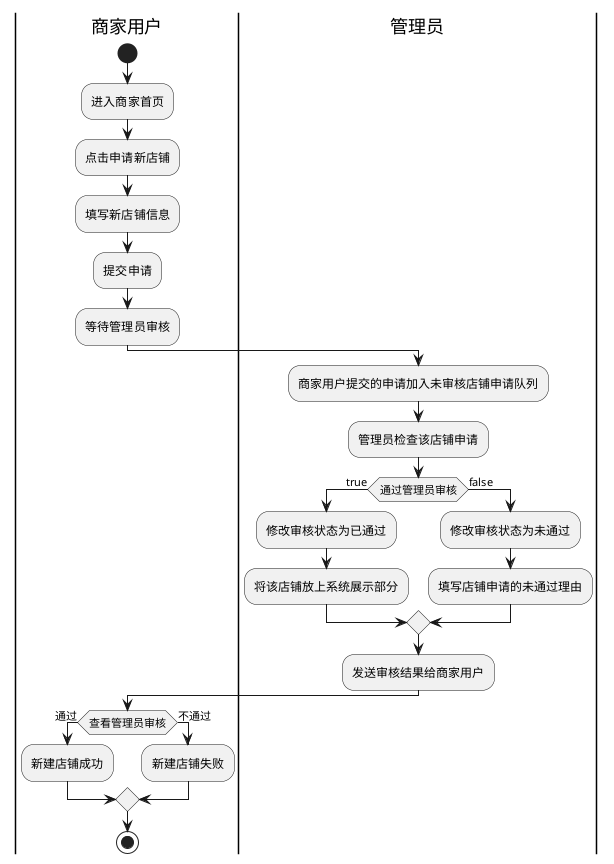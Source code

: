 @startuml
'https://plantuml.com/activity-diagram-beta

|商家用户|
start
:进入商家首页;
:点击申请新店铺;
:填写新店铺信息;
:提交申请;
:等待管理员审核;
|管理员|
:商家用户提交的申请加入未审核店铺申请队列;
  :管理员检查该店铺申请;
  if(通过管理员审核) then(true)
    :修改审核状态为已通过;
    :将该店铺放上系统展示部分;
  else(false)
    :修改审核状态为未通过;
    :填写店铺申请的未通过理由;
  endif
  :发送审核结果给商家用户;

|商家用户|
if (查看管理员审核) then (通过)
    :新建店铺成功;
else (不通过)
    :新建店铺失败;
endif

stop

@enduml
